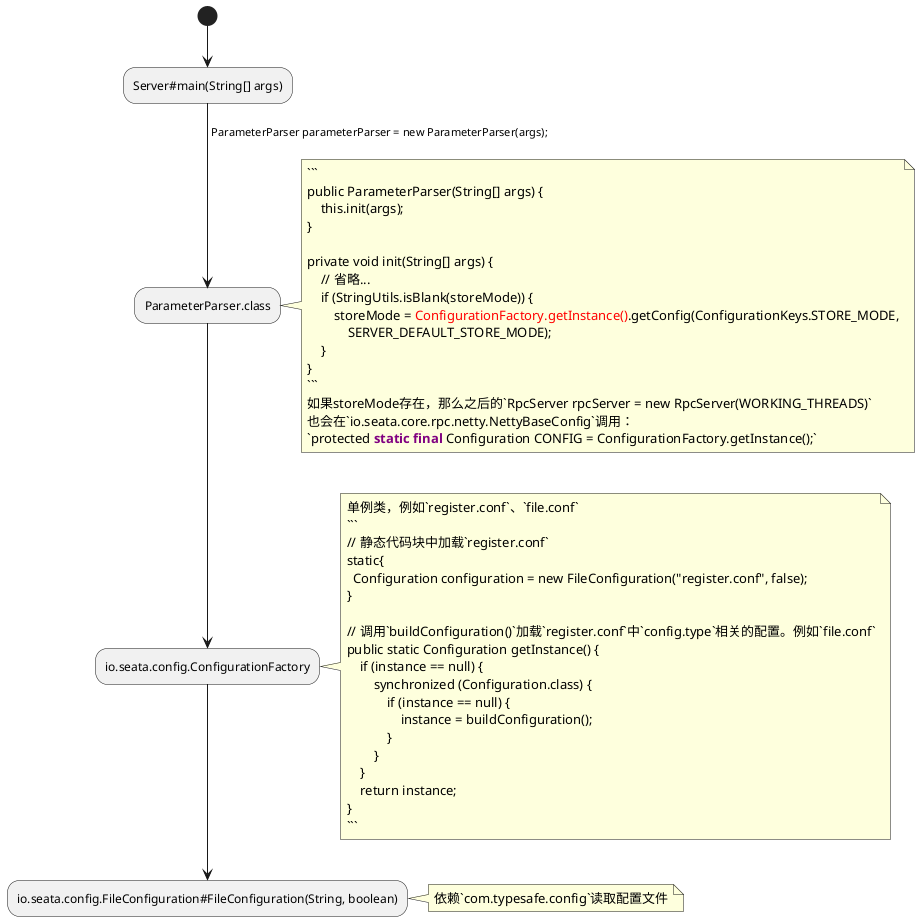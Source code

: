 @startuml

(*top) --> "Server#main(String[] args)"
-->[ ParameterParser parameterParser = new ParameterParser(args);] "ParameterParser.class"
note right
```
public ParameterParser(String[] args) {
    this.init(args);
}

private void init(String[] args) {
    // 省略...
    if (StringUtils.isBlank(storeMode)) {
        storeMode = <font color=red>ConfigurationFactory.getInstance()</font>.getConfig(ConfigurationKeys.STORE_MODE,
            SERVER_DEFAULT_STORE_MODE);
    }
}
```
如果storeMode存在，那么之后的`RpcServer rpcServer = new RpcServer(WORKING_THREADS)`
也会在`io.seata.core.rpc.netty.NettyBaseConfig`调用：
`protected <font color=purple>**static final**</font> Configuration CONFIG = ConfigurationFactory.getInstance();`
end note
--> "io.seata.config.ConfigurationFactory"
note right
  单例类，例如`register.conf`、`file.conf`
  ```
  // 静态代码块中加载`register.conf`
  static{
    Configuration configuration = new FileConfiguration("register.conf", false);
  }

  // 调用`buildConfiguration()`加载`register.conf`中`config.type`相关的配置。例如`file.conf`
  public static Configuration getInstance() {
      if (instance == null) {
          synchronized (Configuration.class) {
              if (instance == null) {
                  instance = buildConfiguration();
              }
          }
      }
      return instance;
  }
  ```
end note
--> "io.seata.config.FileConfiguration#FileConfiguration(String, boolean)"
note right
依赖`com.typesafe.config`读取配置文件
end note

@enduml